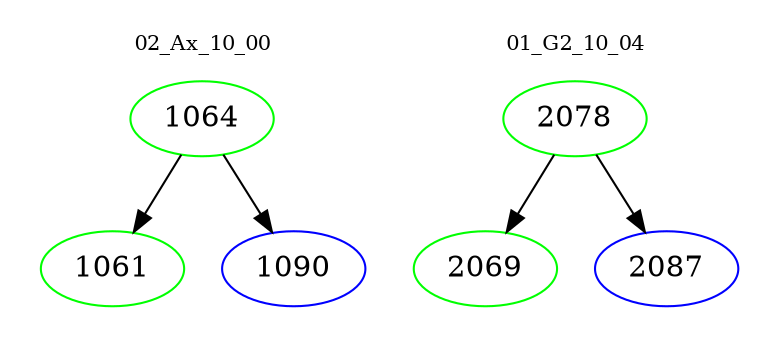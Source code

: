 digraph{
subgraph cluster_0 {
color = white
label = "02_Ax_10_00";
fontsize=10;
T0_1064 [label="1064", color="green"]
T0_1064 -> T0_1061 [color="black"]
T0_1061 [label="1061", color="green"]
T0_1064 -> T0_1090 [color="black"]
T0_1090 [label="1090", color="blue"]
}
subgraph cluster_1 {
color = white
label = "01_G2_10_04";
fontsize=10;
T1_2078 [label="2078", color="green"]
T1_2078 -> T1_2069 [color="black"]
T1_2069 [label="2069", color="green"]
T1_2078 -> T1_2087 [color="black"]
T1_2087 [label="2087", color="blue"]
}
}
